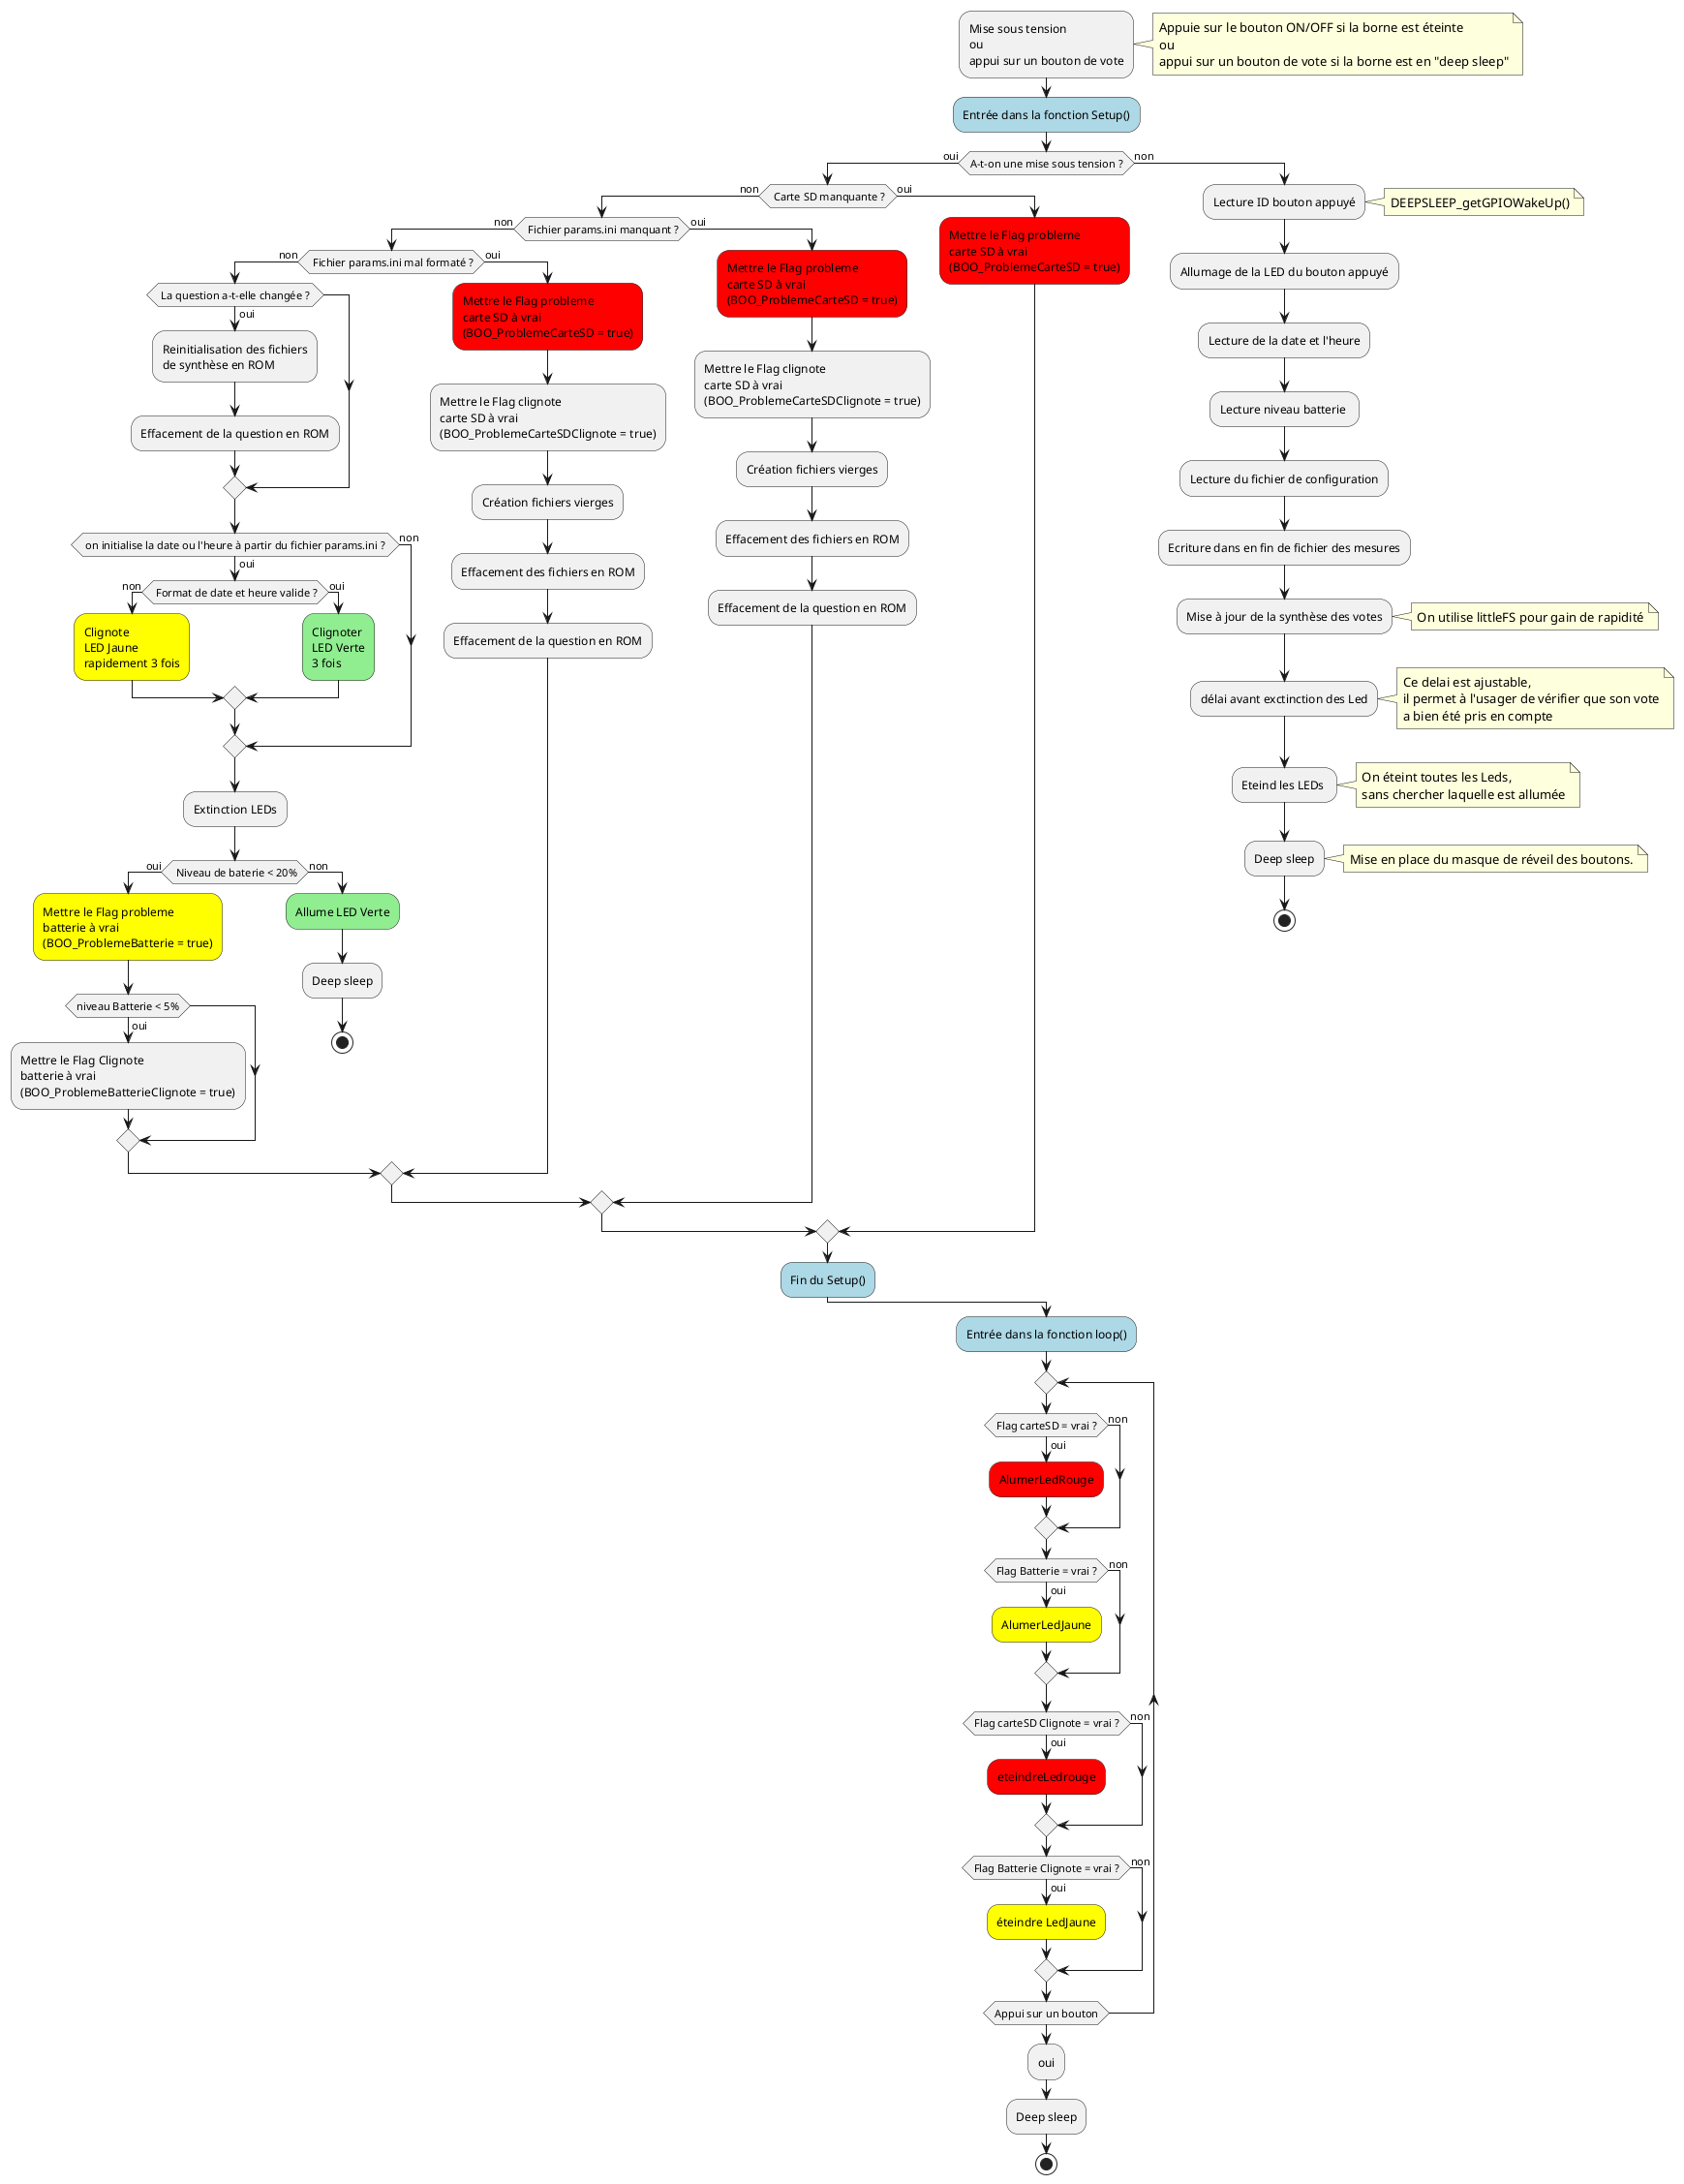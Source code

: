 @startuml
:Mise sous tension\nou\nappui sur un bouton de vote;
note right
Appuie sur le bouton ON/OFF si la borne est éteinte 
ou 
appui sur un bouton de vote si la borne est en "deep sleep"
end note
#lightblue:Entrée dans la fonction Setup();

if (A-t-on une mise sous tension ?) then (oui)
	if( Carte SD manquante ?) then (non)
		if( Fichier params.ini manquant ?) then (non)
			if( Fichier params.ini mal formaté ?) then (non)
				if( La question a-t-elle changée ? ) then (oui)
					:Reinitialisation des fichiers\nde synthèse en ROM;
					:Effacement de la question en ROM;
				endif
				if( on initialise la date ou l'heure à partir du fichier params.ini ? ) then (non)
				else (oui)
					if( Format de date et heure valide ?) then (non)
						#yellow:Clignote\nLED Jaune\nrapidement 3 fois;
					else (oui)
						#lightgreen:Clignoter\nLED Verte\n3 fois;
					endif
				endif
				:Extinction LEDs;
				if ( Niveau de baterie < 20%) then (oui)
					#yellow:Mettre le Flag probleme\nbatterie à vrai\n(BOO_ProblemeBatterie = true);
					if (niveau Batterie < 5%) then (oui)
						:Mettre le Flag Clignote\nbatterie à vrai\n(BOO_ProblemeBatterieClignote = true);
					endif
				else (non)
					#lightgreen:Allume LED Verte;

					:Deep sleep;
					stop
				endif
			else (oui)
				#red:Mettre le Flag probleme\ncarte SD à vrai\n(BOO_ProblemeCarteSD = true);
				:Mettre le Flag clignote\ncarte SD à vrai\n(BOO_ProblemeCarteSDClignote = true);
				:Création fichiers vierges;
				:Effacement des fichiers en ROM;
				:Effacement de la question en ROM;
			endif
		else (oui)
			#red:Mettre le Flag probleme\ncarte SD à vrai\n(BOO_ProblemeCarteSD = true);
			:Mettre le Flag clignote\ncarte SD à vrai\n(BOO_ProblemeCarteSDClignote = true);
			:Création fichiers vierges;
			:Effacement des fichiers en ROM;
			:Effacement de la question en ROM;
		endif
	else (oui)
		#red:Mettre le Flag probleme\ncarte SD à vrai\n(BOO_ProblemeCarteSD = true);
	endif
	#lightblue:Fin du Setup();

else (non)
  
	:Lecture ID bouton appuyé;
	note right
		DEEPSLEEP_getGPIOWakeUp()
	end note 
	
	:Allumage de la LED du bouton appuyé;
	:Lecture de la date et l'heure;
	:Lecture niveau batterie ;
	:Lecture du fichier de configuration;
	:Ecriture dans en fin de fichier des mesures;
	:Mise à jour de la synthèse des votes;
	note right
		On utilise littleFS pour gain de rapidité
	end note

	:délai avant exctinction des Led;
	note right
		Ce delai est ajustable,
		il permet à l'usager de vérifier que son vote
		a bien été pris en compte
	end note

	:Eteind les LEDs ;
	note right
		On éteint toutes les Leds,
		sans chercher laquelle est allumée
	end note
	
	:Deep sleep;
	note right
		Mise en place du masque de réveil des boutons.
	end note
	stop
endif;

#lightblue:Entrée dans la fonction loop();
repeat
	if (Flag carteSD = vrai ?) then (oui)
		#red:AlumerLedRouge;
	else (non)
	endif
	  
	if(Flag Batterie = vrai ?) then (oui)
		#yellow:AlumerLedJaune;
	else(non)
	endif

	if (Flag carteSD Clignote = vrai ?) then(oui)
		#red:eteindreLedrouge;
	else(non)
	endif

	if (Flag Batterie Clignote = vrai ?) then(oui)
		#yellow:éteindre LedJaune;
	else (non)
	endif
repeat while(Appui sur un bouton)
:oui;
:Deep sleep;
stop
@enduml